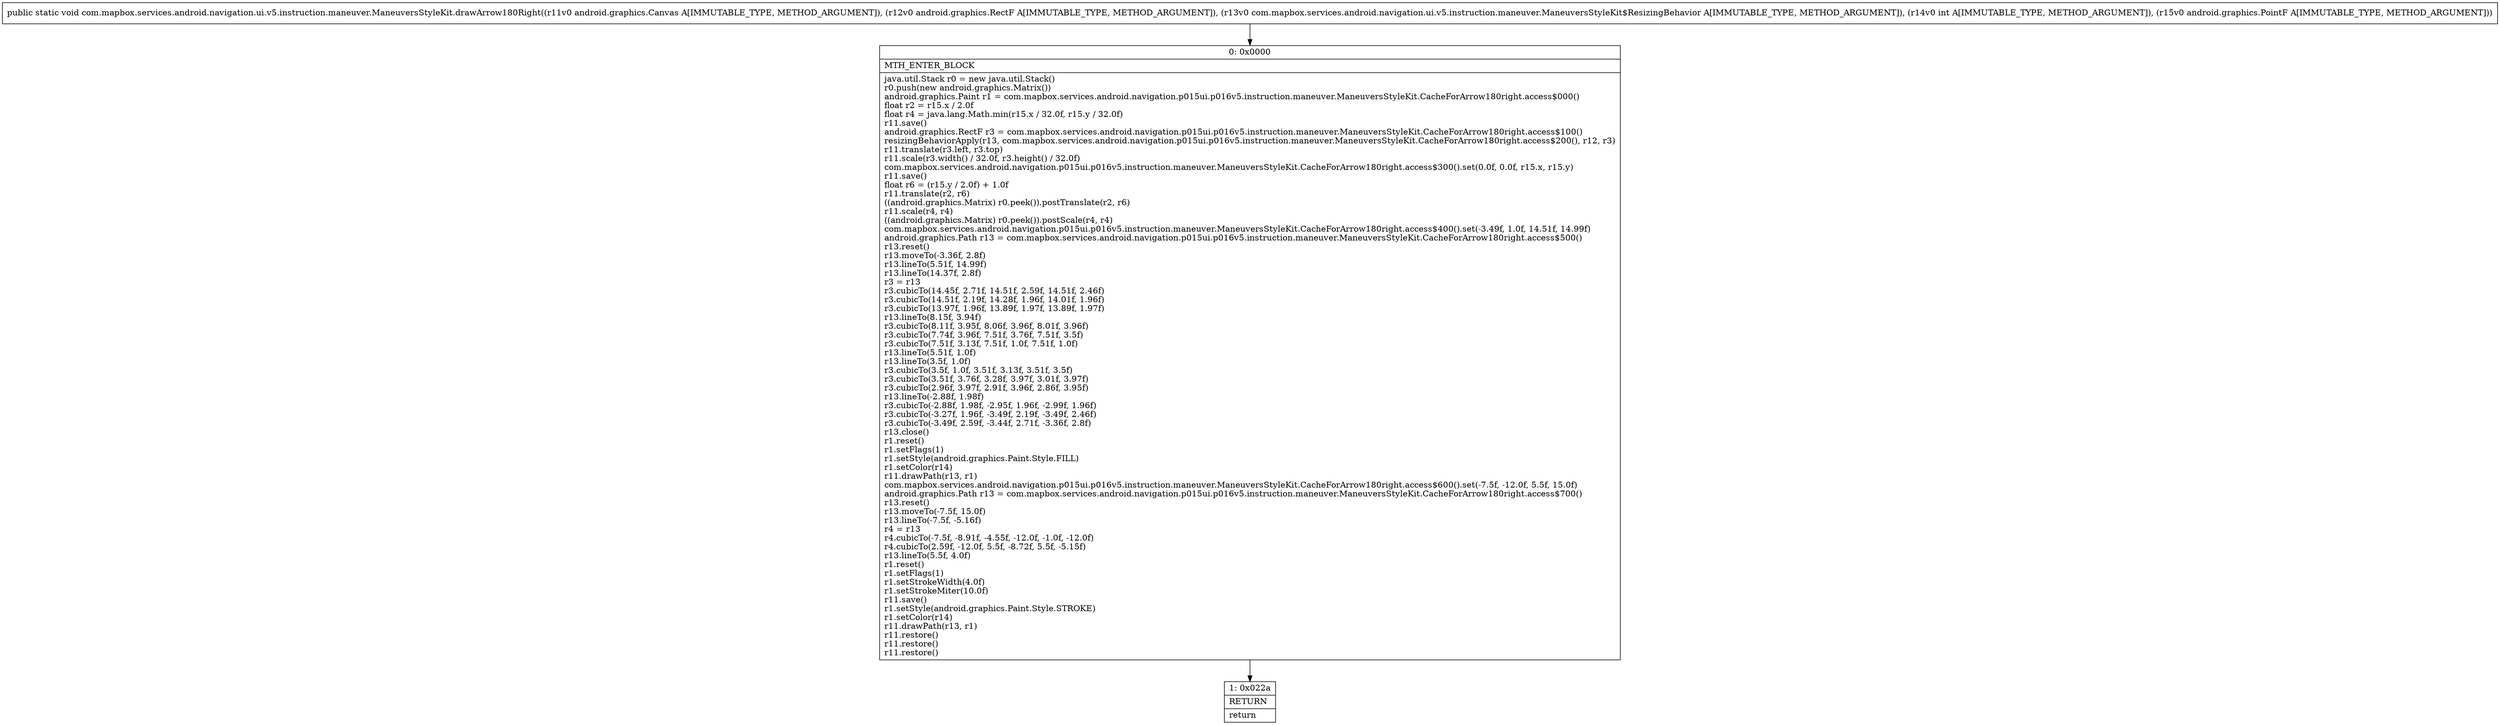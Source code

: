 digraph "CFG forcom.mapbox.services.android.navigation.ui.v5.instruction.maneuver.ManeuversStyleKit.drawArrow180Right(Landroid\/graphics\/Canvas;Landroid\/graphics\/RectF;Lcom\/mapbox\/services\/android\/navigation\/ui\/v5\/instruction\/maneuver\/ManeuversStyleKit$ResizingBehavior;ILandroid\/graphics\/PointF;)V" {
Node_0 [shape=record,label="{0\:\ 0x0000|MTH_ENTER_BLOCK\l|java.util.Stack r0 = new java.util.Stack()\lr0.push(new android.graphics.Matrix())\landroid.graphics.Paint r1 = com.mapbox.services.android.navigation.p015ui.p016v5.instruction.maneuver.ManeuversStyleKit.CacheForArrow180right.access$000()\lfloat r2 = r15.x \/ 2.0f\lfloat r4 = java.lang.Math.min(r15.x \/ 32.0f, r15.y \/ 32.0f)\lr11.save()\landroid.graphics.RectF r3 = com.mapbox.services.android.navigation.p015ui.p016v5.instruction.maneuver.ManeuversStyleKit.CacheForArrow180right.access$100()\lresizingBehaviorApply(r13, com.mapbox.services.android.navigation.p015ui.p016v5.instruction.maneuver.ManeuversStyleKit.CacheForArrow180right.access$200(), r12, r3)\lr11.translate(r3.left, r3.top)\lr11.scale(r3.width() \/ 32.0f, r3.height() \/ 32.0f)\lcom.mapbox.services.android.navigation.p015ui.p016v5.instruction.maneuver.ManeuversStyleKit.CacheForArrow180right.access$300().set(0.0f, 0.0f, r15.x, r15.y)\lr11.save()\lfloat r6 = (r15.y \/ 2.0f) + 1.0f\lr11.translate(r2, r6)\l((android.graphics.Matrix) r0.peek()).postTranslate(r2, r6)\lr11.scale(r4, r4)\l((android.graphics.Matrix) r0.peek()).postScale(r4, r4)\lcom.mapbox.services.android.navigation.p015ui.p016v5.instruction.maneuver.ManeuversStyleKit.CacheForArrow180right.access$400().set(\-3.49f, 1.0f, 14.51f, 14.99f)\landroid.graphics.Path r13 = com.mapbox.services.android.navigation.p015ui.p016v5.instruction.maneuver.ManeuversStyleKit.CacheForArrow180right.access$500()\lr13.reset()\lr13.moveTo(\-3.36f, 2.8f)\lr13.lineTo(5.51f, 14.99f)\lr13.lineTo(14.37f, 2.8f)\lr3 = r13\lr3.cubicTo(14.45f, 2.71f, 14.51f, 2.59f, 14.51f, 2.46f)\lr3.cubicTo(14.51f, 2.19f, 14.28f, 1.96f, 14.01f, 1.96f)\lr3.cubicTo(13.97f, 1.96f, 13.89f, 1.97f, 13.89f, 1.97f)\lr13.lineTo(8.15f, 3.94f)\lr3.cubicTo(8.11f, 3.95f, 8.06f, 3.96f, 8.01f, 3.96f)\lr3.cubicTo(7.74f, 3.96f, 7.51f, 3.76f, 7.51f, 3.5f)\lr3.cubicTo(7.51f, 3.13f, 7.51f, 1.0f, 7.51f, 1.0f)\lr13.lineTo(5.51f, 1.0f)\lr13.lineTo(3.5f, 1.0f)\lr3.cubicTo(3.5f, 1.0f, 3.51f, 3.13f, 3.51f, 3.5f)\lr3.cubicTo(3.51f, 3.76f, 3.28f, 3.97f, 3.01f, 3.97f)\lr3.cubicTo(2.96f, 3.97f, 2.91f, 3.96f, 2.86f, 3.95f)\lr13.lineTo(\-2.88f, 1.98f)\lr3.cubicTo(\-2.88f, 1.98f, \-2.95f, 1.96f, \-2.99f, 1.96f)\lr3.cubicTo(\-3.27f, 1.96f, \-3.49f, 2.19f, \-3.49f, 2.46f)\lr3.cubicTo(\-3.49f, 2.59f, \-3.44f, 2.71f, \-3.36f, 2.8f)\lr13.close()\lr1.reset()\lr1.setFlags(1)\lr1.setStyle(android.graphics.Paint.Style.FILL)\lr1.setColor(r14)\lr11.drawPath(r13, r1)\lcom.mapbox.services.android.navigation.p015ui.p016v5.instruction.maneuver.ManeuversStyleKit.CacheForArrow180right.access$600().set(\-7.5f, \-12.0f, 5.5f, 15.0f)\landroid.graphics.Path r13 = com.mapbox.services.android.navigation.p015ui.p016v5.instruction.maneuver.ManeuversStyleKit.CacheForArrow180right.access$700()\lr13.reset()\lr13.moveTo(\-7.5f, 15.0f)\lr13.lineTo(\-7.5f, \-5.16f)\lr4 = r13\lr4.cubicTo(\-7.5f, \-8.91f, \-4.55f, \-12.0f, \-1.0f, \-12.0f)\lr4.cubicTo(2.59f, \-12.0f, 5.5f, \-8.72f, 5.5f, \-5.15f)\lr13.lineTo(5.5f, 4.0f)\lr1.reset()\lr1.setFlags(1)\lr1.setStrokeWidth(4.0f)\lr1.setStrokeMiter(10.0f)\lr11.save()\lr1.setStyle(android.graphics.Paint.Style.STROKE)\lr1.setColor(r14)\lr11.drawPath(r13, r1)\lr11.restore()\lr11.restore()\lr11.restore()\l}"];
Node_1 [shape=record,label="{1\:\ 0x022a|RETURN\l|return\l}"];
MethodNode[shape=record,label="{public static void com.mapbox.services.android.navigation.ui.v5.instruction.maneuver.ManeuversStyleKit.drawArrow180Right((r11v0 android.graphics.Canvas A[IMMUTABLE_TYPE, METHOD_ARGUMENT]), (r12v0 android.graphics.RectF A[IMMUTABLE_TYPE, METHOD_ARGUMENT]), (r13v0 com.mapbox.services.android.navigation.ui.v5.instruction.maneuver.ManeuversStyleKit$ResizingBehavior A[IMMUTABLE_TYPE, METHOD_ARGUMENT]), (r14v0 int A[IMMUTABLE_TYPE, METHOD_ARGUMENT]), (r15v0 android.graphics.PointF A[IMMUTABLE_TYPE, METHOD_ARGUMENT])) }"];
MethodNode -> Node_0;
Node_0 -> Node_1;
}

